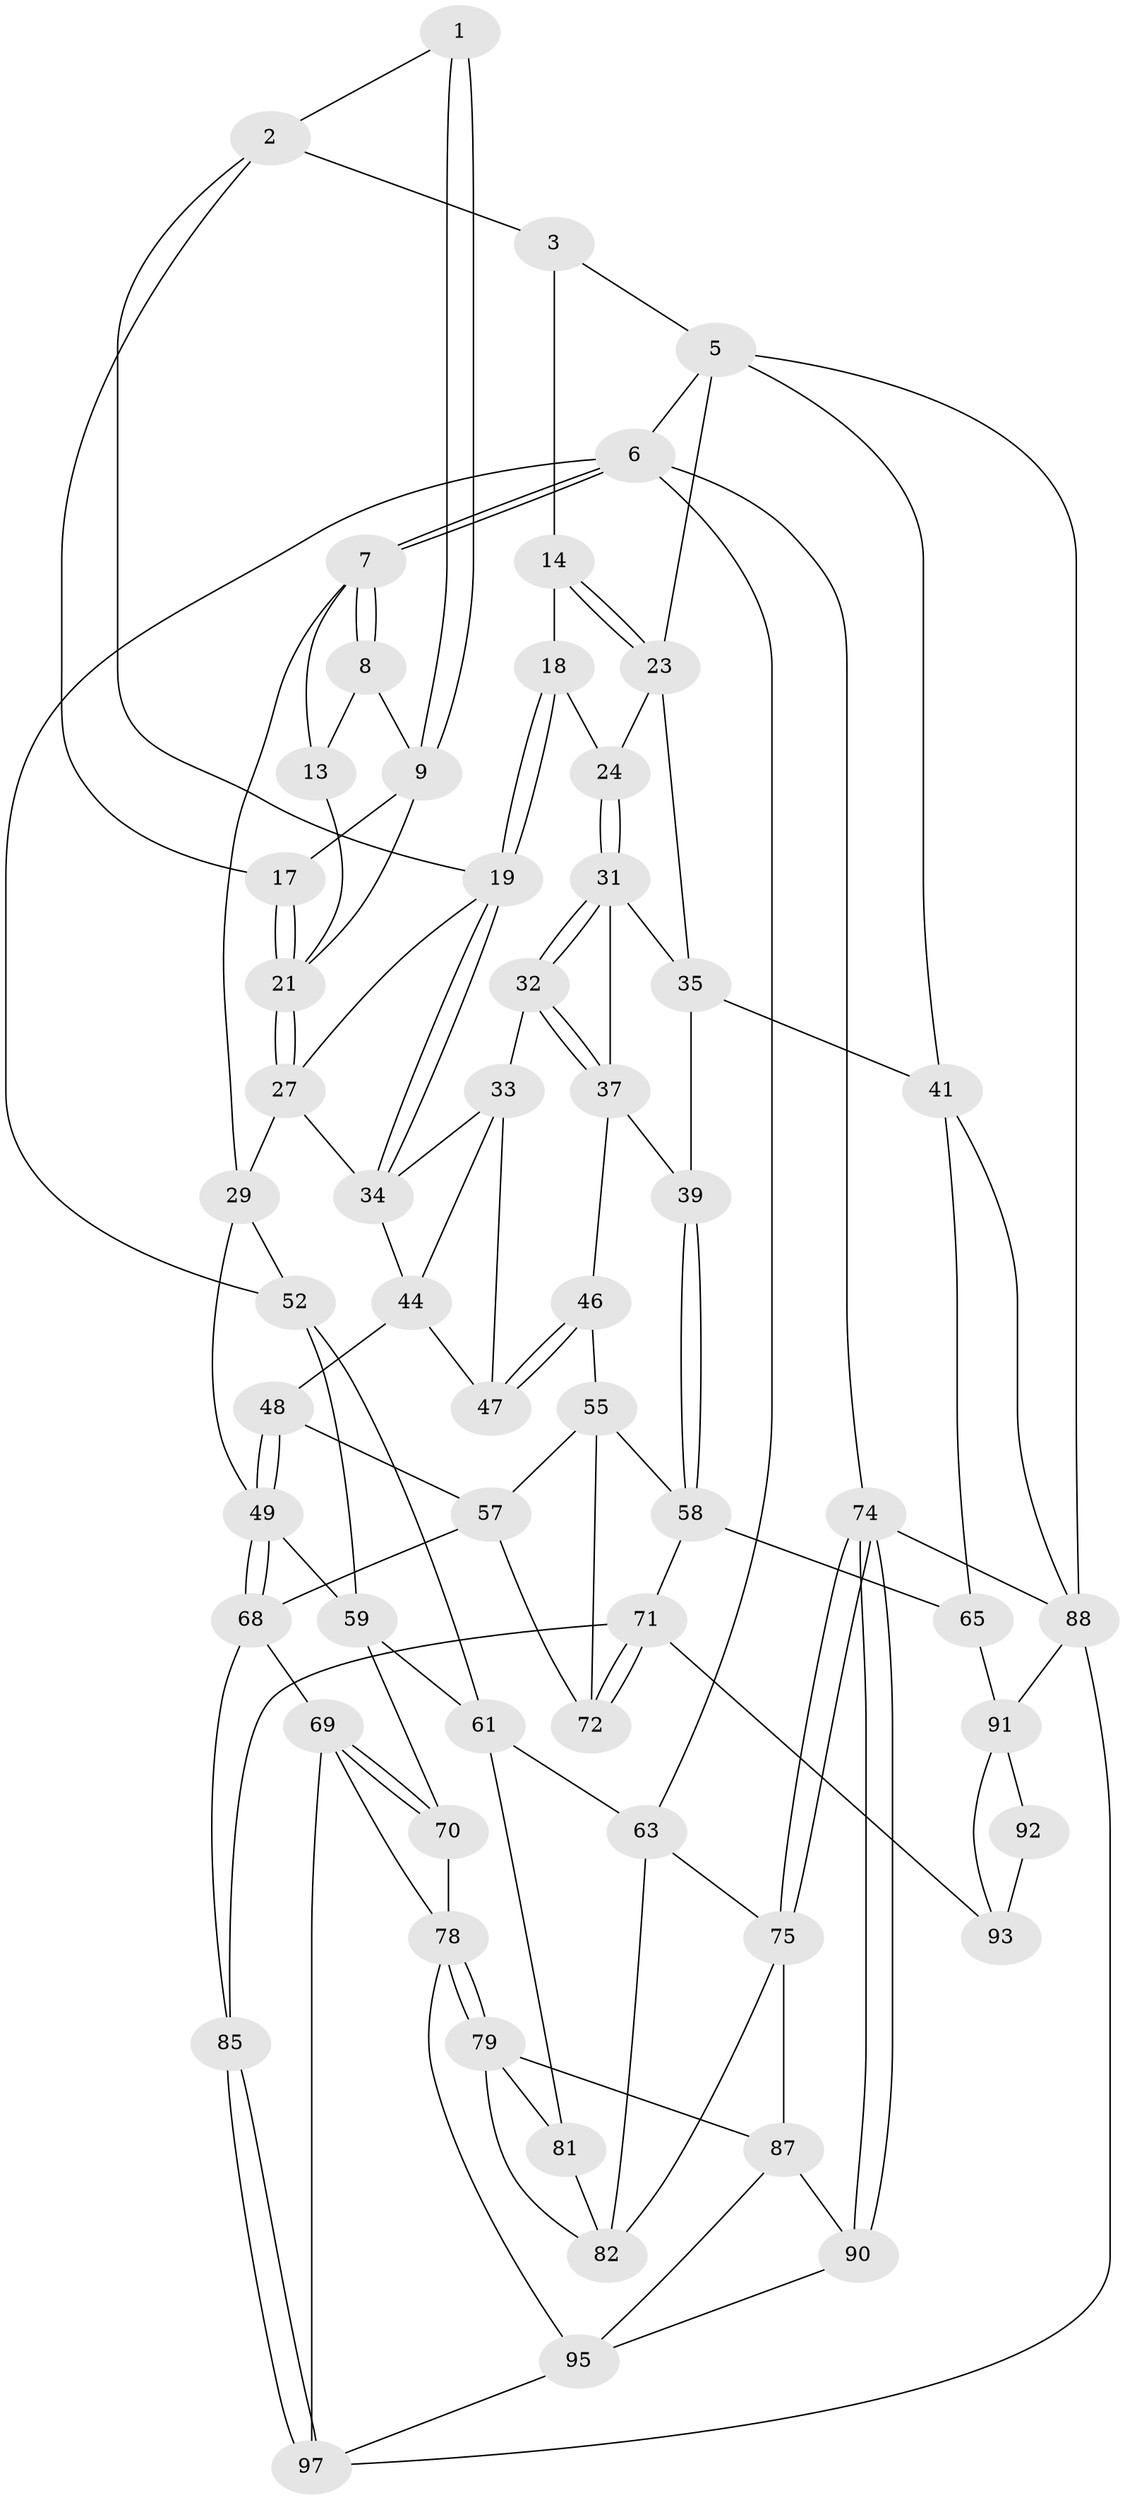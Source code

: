 // original degree distribution, {3: 0.0196078431372549, 4: 0.24509803921568626, 6: 0.22549019607843138, 5: 0.5098039215686274}
// Generated by graph-tools (version 1.1) at 2025/38/02/21/25 10:38:57]
// undirected, 59 vertices, 129 edges
graph export_dot {
graph [start="1"]
  node [color=gray90,style=filled];
  1 [pos="+0.43898890833257054+0"];
  2 [pos="+0.6925209226746034+0",super="+16"];
  3 [pos="+0.7768378283247075+0",super="+4"];
  5 [pos="+1+0",super="+25"];
  6 [pos="+0+0",super="+51"];
  7 [pos="+0+0",super="+12"];
  8 [pos="+0.3431624838756117+0",super="+11"];
  9 [pos="+0.42716824717340013+0.10286454739239093",super="+10"];
  13 [pos="+0.22124063850530928+0.1469658332418893"];
  14 [pos="+0.9371622510513906+0.1874956925134306",super="+15"];
  17 [pos="+0.46988428349365946+0.11283294128259369"];
  18 [pos="+0.7845409098827604+0.2135030575232253"];
  19 [pos="+0.6775433516411218+0.2437767736540942",super="+20"];
  21 [pos="+0.4098475960817953+0.2415486359412717",super="+22"];
  23 [pos="+0.9564578425888278+0.20982844766112468",super="+26"];
  24 [pos="+0.8704167189264417+0.28333589373556217"];
  27 [pos="+0.45352794130235086+0.3122496521713069",super="+28"];
  29 [pos="+0.4017306895380738+0.4119633841780726",super="+30"];
  31 [pos="+0.8700053204003203+0.28709000681668967",super="+36"];
  32 [pos="+0.7531573842031255+0.3434551223451301"];
  33 [pos="+0.7357196777203229+0.3352838737205552",super="+43"];
  34 [pos="+0.6953845273119644+0.3038444662668503",super="+42"];
  35 [pos="+0.8974945847268725+0.34012479923065264",super="+38"];
  37 [pos="+0.7898465630103401+0.37453478010238206",super="+40"];
  39 [pos="+0.883940390236015+0.4637387392766465"];
  41 [pos="+1+0.5692582905112195",super="+64"];
  44 [pos="+0.6944267781780002+0.46465254675611967",super="+45"];
  46 [pos="+0.8047588199769687+0.4657404961109775",super="+54"];
  47 [pos="+0.7543749079872674+0.4558468731980614",super="+53"];
  48 [pos="+0.5537646586115651+0.5567419622498829"];
  49 [pos="+0.5076776804747724+0.5653284189725537",super="+50"];
  52 [pos="+0.04023762243856539+0.3478378480381604",super="+60"];
  55 [pos="+0.7328211595522317+0.5823240785079217",super="+56"];
  57 [pos="+0.6597812108951273+0.5963915988601488",super="+73"];
  58 [pos="+0.7755606810912018+0.5942567901516788",super="+66"];
  59 [pos="+0.3808753206638472+0.47821285449652884",super="+67"];
  61 [pos="+0.17768583031479063+0.6568850628103813",super="+62"];
  63 [pos="+0+0.4562451807693685",super="+76"];
  65 [pos="+1+0.7276559509672851"];
  68 [pos="+0.4471684854154264+0.7638406365178172",super="+77"];
  69 [pos="+0.4244633457141386+0.7754503021514847",super="+96"];
  70 [pos="+0.4131880797222075+0.7739880727958905"];
  71 [pos="+0.8269236922670461+0.7466295260609619",super="+84"];
  72 [pos="+0.7707807916959998+0.7363991868964981"];
  74 [pos="+0+1"];
  75 [pos="+0+0.9546382325669631",super="+86"];
  78 [pos="+0.19227129040394314+0.856647718195736",super="+94"];
  79 [pos="+0.1889221942979612+0.8545158235280739",super="+80"];
  81 [pos="+0.14384227911117745+0.701152115692397"];
  82 [pos="+0.10863636967605944+0.7125790078162757",super="+83"];
  85 [pos="+0.6094345136651786+0.8694100295633729"];
  87 [pos="+0.13319046773129756+0.8701426704541713",super="+89"];
  88 [pos="+1+1",super="+101"];
  90 [pos="+0+1"];
  91 [pos="+1+0.7667386683701752",super="+100"];
  92 [pos="+0.9065508157946518+0.8405268503583389"];
  93 [pos="+0.736543052071995+0.9036807393865742",super="+99"];
  95 [pos="+0.19359506730455536+0.9269352065846796",super="+102"];
  97 [pos="+0.5655936106037117+1",super="+98"];
  1 -- 2;
  1 -- 9;
  1 -- 9;
  2 -- 3;
  2 -- 17;
  2 -- 19;
  3 -- 5;
  3 -- 14 [weight=2];
  5 -- 6;
  5 -- 88;
  5 -- 41;
  5 -- 23;
  6 -- 7;
  6 -- 7;
  6 -- 74;
  6 -- 52;
  6 -- 63;
  7 -- 8;
  7 -- 8;
  7 -- 13;
  7 -- 29;
  8 -- 13;
  8 -- 9;
  9 -- 17;
  9 -- 21;
  13 -- 21;
  14 -- 23;
  14 -- 23;
  14 -- 18;
  17 -- 21;
  17 -- 21;
  18 -- 19;
  18 -- 19;
  18 -- 24;
  19 -- 34;
  19 -- 34;
  19 -- 27;
  21 -- 27;
  21 -- 27;
  23 -- 24;
  23 -- 35;
  24 -- 31;
  24 -- 31;
  27 -- 29;
  27 -- 34;
  29 -- 52;
  29 -- 49;
  31 -- 32;
  31 -- 32;
  31 -- 35;
  31 -- 37;
  32 -- 33;
  32 -- 37;
  32 -- 37;
  33 -- 34;
  33 -- 44;
  33 -- 47;
  34 -- 44;
  35 -- 41;
  35 -- 39;
  37 -- 46;
  37 -- 39;
  39 -- 58;
  39 -- 58;
  41 -- 88;
  41 -- 65;
  44 -- 48;
  44 -- 47;
  46 -- 47 [weight=2];
  46 -- 47;
  46 -- 55;
  48 -- 49;
  48 -- 49;
  48 -- 57;
  49 -- 68;
  49 -- 68;
  49 -- 59;
  52 -- 59;
  52 -- 61;
  55 -- 58;
  55 -- 72;
  55 -- 57;
  57 -- 72;
  57 -- 68;
  58 -- 65;
  58 -- 71;
  59 -- 61;
  59 -- 70;
  61 -- 81;
  61 -- 63;
  63 -- 82;
  63 -- 75;
  65 -- 91;
  68 -- 69;
  68 -- 85;
  69 -- 70;
  69 -- 70;
  69 -- 97;
  69 -- 78;
  70 -- 78;
  71 -- 72;
  71 -- 72;
  71 -- 85;
  71 -- 93;
  74 -- 75;
  74 -- 75;
  74 -- 90;
  74 -- 90;
  74 -- 88;
  75 -- 82;
  75 -- 87;
  78 -- 79;
  78 -- 79;
  78 -- 95;
  79 -- 87;
  79 -- 81;
  79 -- 82;
  81 -- 82;
  85 -- 97;
  85 -- 97;
  87 -- 90;
  87 -- 95;
  88 -- 97;
  88 -- 91;
  90 -- 95;
  91 -- 92;
  91 -- 93;
  92 -- 93 [weight=2];
  95 -- 97;
}
